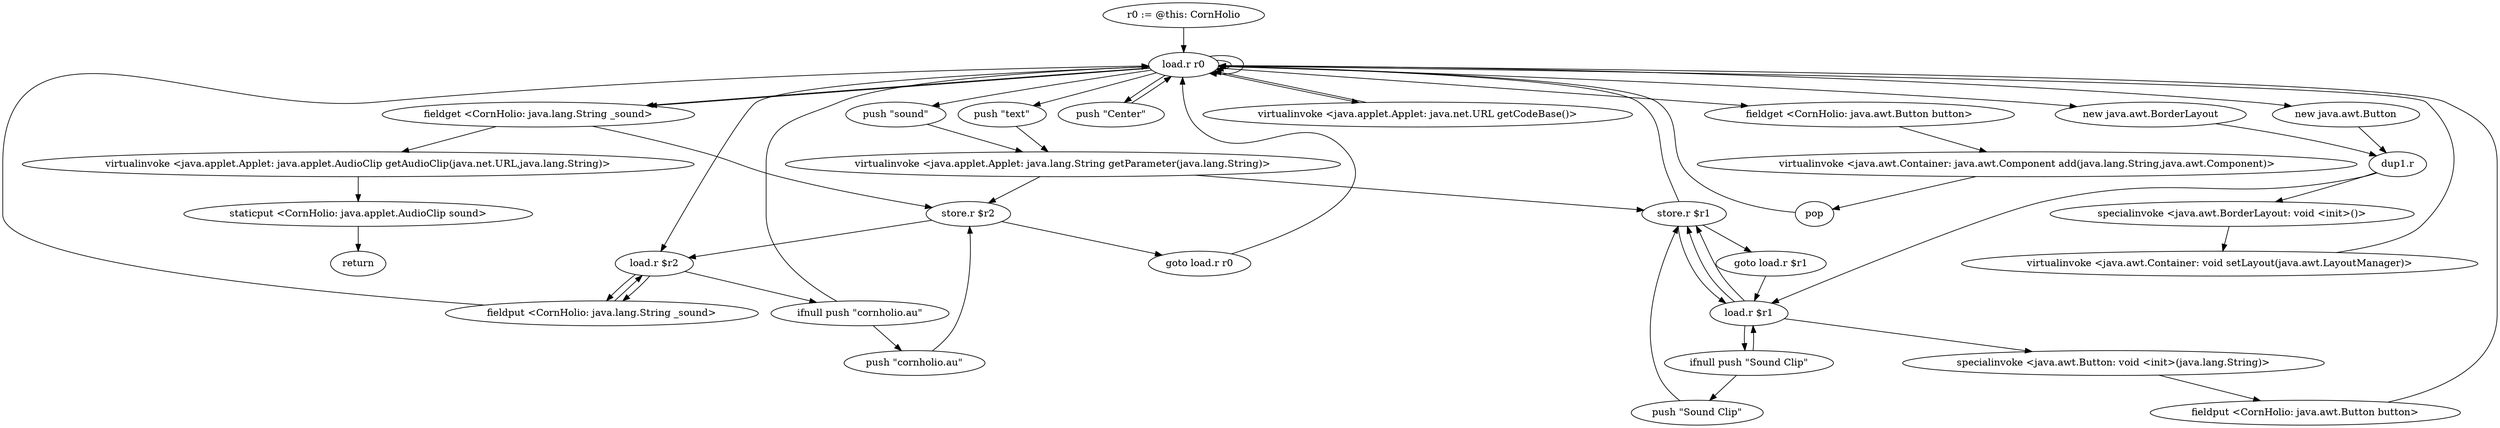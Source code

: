 digraph "" {
    "r0 := @this: CornHolio"
    "load.r r0"
    "r0 := @this: CornHolio"->"load.r r0";
    "push \"text\""
    "load.r r0"->"push \"text\"";
    "virtualinvoke <java.applet.Applet: java.lang.String getParameter(java.lang.String)>"
    "push \"text\""->"virtualinvoke <java.applet.Applet: java.lang.String getParameter(java.lang.String)>";
    "store.r $r1"
    "virtualinvoke <java.applet.Applet: java.lang.String getParameter(java.lang.String)>"->"store.r $r1";
    "load.r $r1"
    "store.r $r1"->"load.r $r1";
    "ifnull push \"Sound Clip\""
    "load.r $r1"->"ifnull push \"Sound Clip\"";
    "ifnull push \"Sound Clip\""->"load.r $r1";
    "load.r $r1"->"store.r $r1";
    "goto load.r $r1"
    "store.r $r1"->"goto load.r $r1";
    "goto load.r $r1"->"load.r $r1";
    "load.r $r1"->"store.r $r1";
    "store.r $r1"->"load.r r0";
    "load.r r0"->"load.r r0";
    "push \"sound\""
    "load.r r0"->"push \"sound\"";
    "push \"sound\""->"virtualinvoke <java.applet.Applet: java.lang.String getParameter(java.lang.String)>";
    "store.r $r2"
    "virtualinvoke <java.applet.Applet: java.lang.String getParameter(java.lang.String)>"->"store.r $r2";
    "load.r $r2"
    "store.r $r2"->"load.r $r2";
    "fieldput <CornHolio: java.lang.String _sound>"
    "load.r $r2"->"fieldput <CornHolio: java.lang.String _sound>";
    "fieldput <CornHolio: java.lang.String _sound>"->"load.r $r2";
    "ifnull push \"cornholio.au\""
    "load.r $r2"->"ifnull push \"cornholio.au\"";
    "ifnull push \"cornholio.au\""->"load.r r0";
    "fieldget <CornHolio: java.lang.String _sound>"
    "load.r r0"->"fieldget <CornHolio: java.lang.String _sound>";
    "fieldget <CornHolio: java.lang.String _sound>"->"store.r $r2";
    "goto load.r r0"
    "store.r $r2"->"goto load.r r0";
    "goto load.r r0"->"load.r r0";
    "load.r r0"->"load.r $r2";
    "load.r $r2"->"fieldput <CornHolio: java.lang.String _sound>";
    "fieldput <CornHolio: java.lang.String _sound>"->"load.r r0";
    "new java.awt.BorderLayout"
    "load.r r0"->"new java.awt.BorderLayout";
    "dup1.r"
    "new java.awt.BorderLayout"->"dup1.r";
    "specialinvoke <java.awt.BorderLayout: void <init>()>"
    "dup1.r"->"specialinvoke <java.awt.BorderLayout: void <init>()>";
    "virtualinvoke <java.awt.Container: void setLayout(java.awt.LayoutManager)>"
    "specialinvoke <java.awt.BorderLayout: void <init>()>"->"virtualinvoke <java.awt.Container: void setLayout(java.awt.LayoutManager)>";
    "virtualinvoke <java.awt.Container: void setLayout(java.awt.LayoutManager)>"->"load.r r0";
    "new java.awt.Button"
    "load.r r0"->"new java.awt.Button";
    "new java.awt.Button"->"dup1.r";
    "dup1.r"->"load.r $r1";
    "specialinvoke <java.awt.Button: void <init>(java.lang.String)>"
    "load.r $r1"->"specialinvoke <java.awt.Button: void <init>(java.lang.String)>";
    "fieldput <CornHolio: java.awt.Button button>"
    "specialinvoke <java.awt.Button: void <init>(java.lang.String)>"->"fieldput <CornHolio: java.awt.Button button>";
    "fieldput <CornHolio: java.awt.Button button>"->"load.r r0";
    "push \"Center\""
    "load.r r0"->"push \"Center\"";
    "push \"Center\""->"load.r r0";
    "fieldget <CornHolio: java.awt.Button button>"
    "load.r r0"->"fieldget <CornHolio: java.awt.Button button>";
    "virtualinvoke <java.awt.Container: java.awt.Component add(java.lang.String,java.awt.Component)>"
    "fieldget <CornHolio: java.awt.Button button>"->"virtualinvoke <java.awt.Container: java.awt.Component add(java.lang.String,java.awt.Component)>";
    "pop"
    "virtualinvoke <java.awt.Container: java.awt.Component add(java.lang.String,java.awt.Component)>"->"pop";
    "pop"->"load.r r0";
    "load.r r0"->"load.r r0";
    "virtualinvoke <java.applet.Applet: java.net.URL getCodeBase()>"
    "load.r r0"->"virtualinvoke <java.applet.Applet: java.net.URL getCodeBase()>";
    "virtualinvoke <java.applet.Applet: java.net.URL getCodeBase()>"->"load.r r0";
    "load.r r0"->"fieldget <CornHolio: java.lang.String _sound>";
    "virtualinvoke <java.applet.Applet: java.applet.AudioClip getAudioClip(java.net.URL,java.lang.String)>"
    "fieldget <CornHolio: java.lang.String _sound>"->"virtualinvoke <java.applet.Applet: java.applet.AudioClip getAudioClip(java.net.URL,java.lang.String)>";
    "staticput <CornHolio: java.applet.AudioClip sound>"
    "virtualinvoke <java.applet.Applet: java.applet.AudioClip getAudioClip(java.net.URL,java.lang.String)>"->"staticput <CornHolio: java.applet.AudioClip sound>";
    "return"
    "staticput <CornHolio: java.applet.AudioClip sound>"->"return";
    "push \"cornholio.au\""
    "ifnull push \"cornholio.au\""->"push \"cornholio.au\"";
    "push \"cornholio.au\""->"store.r $r2";
    "push \"Sound Clip\""
    "ifnull push \"Sound Clip\""->"push \"Sound Clip\"";
    "push \"Sound Clip\""->"store.r $r1";
}
